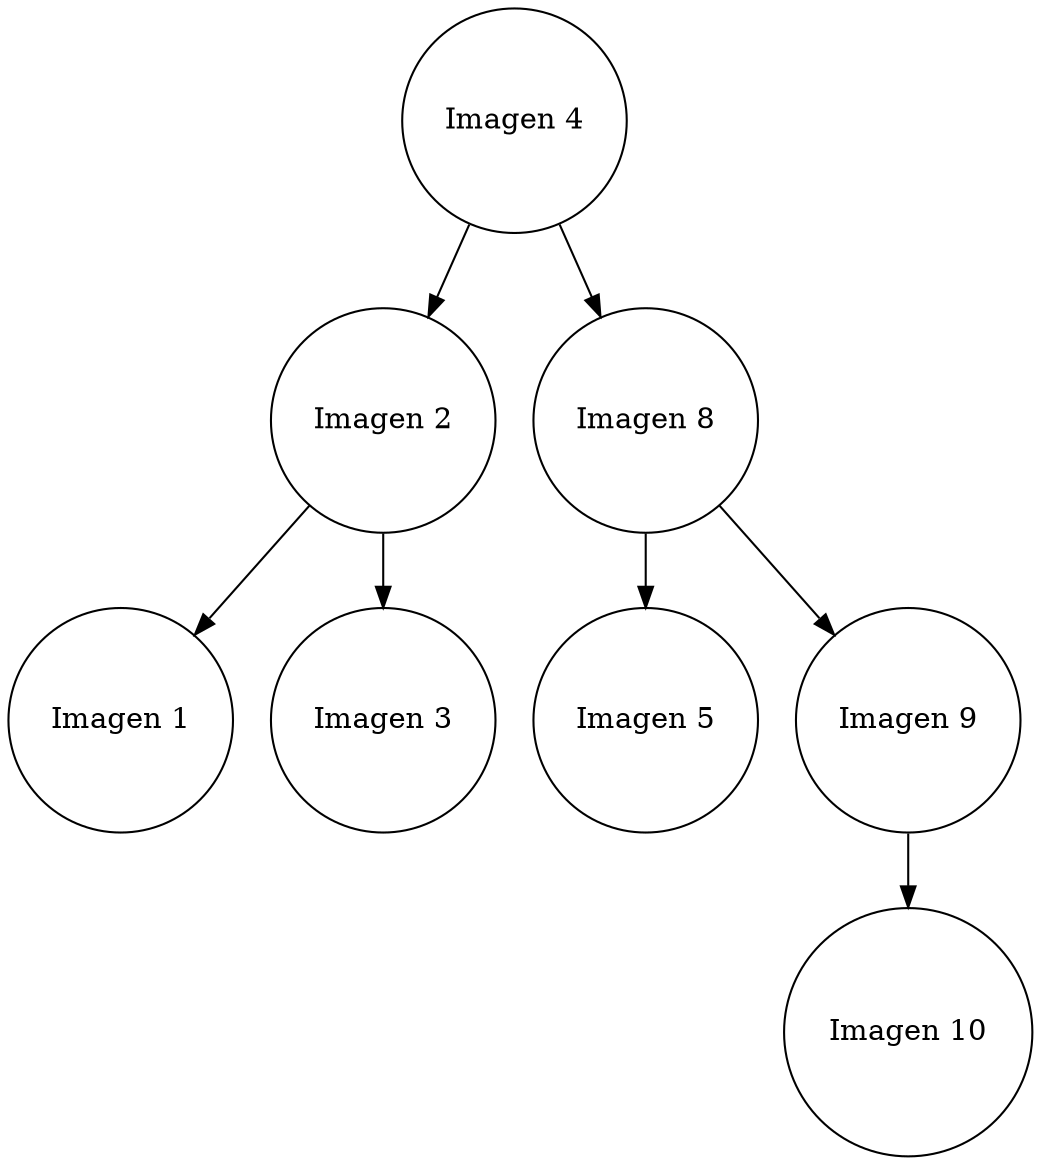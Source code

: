 digraph binaryTree { 
node[shape = circle]; 

Nodo1935168427[label = "Imagen 4"];

Nodo1935168427 -> Nodo696239527; 

Nodo1935168427 -> Nodo339436332; 

Nodo696239527[label = "Imagen 2"];

Nodo696239527 -> Nodo1995594099; 

Nodo696239527 -> Nodo892486033; 

Nodo1995594099[label = "Imagen 1"];

Nodo892486033[label = "Imagen 3"];

Nodo339436332[label = "Imagen 8"];

Nodo339436332 -> Nodo1647831149; 

Nodo339436332 -> Nodo613047058; 

Nodo1647831149[label = "Imagen 5"];

Nodo613047058[label = "Imagen 9"];

Nodo613047058 -> Nodo1506389792; 

Nodo1506389792[label = "Imagen 10"];
}

